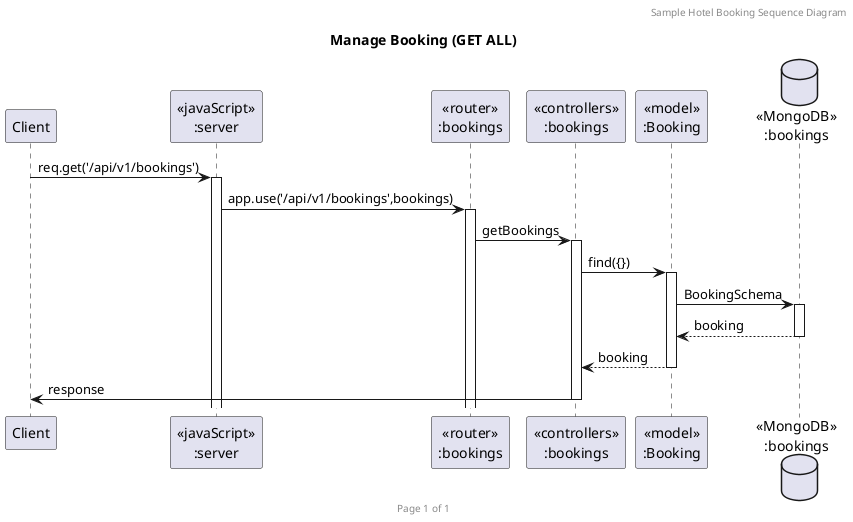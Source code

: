 @startuml Booking Get All

header Sample Hotel Booking Sequence Diagram
footer Page %page% of %lastpage%
title "Manage Booking (GET ALL)"

participant "Client" as client
participant "<<javaScript>>\n:server" as server
participant "<<router>>\n:bookings" as routerBookings
participant "<<controllers>>\n:bookings" as controllersBookings
participant "<<model>>\n:Booking" as modelBooking
database "<<MongoDB>>\n:bookings" as BookingsDatabase

client->server++:req.get('/api/v1/bookings')
server->routerBookings++:app.use('/api/v1/bookings',bookings)
routerBookings->controllersBookings++:getBookings
controllersBookings->modelBooking ++:find({})
modelBooking ->BookingsDatabase ++: BookingSchema
BookingsDatabase --> modelBooking --: booking
controllersBookings <-- modelBooking --:booking
controllersBookings->client --:response

@enduml